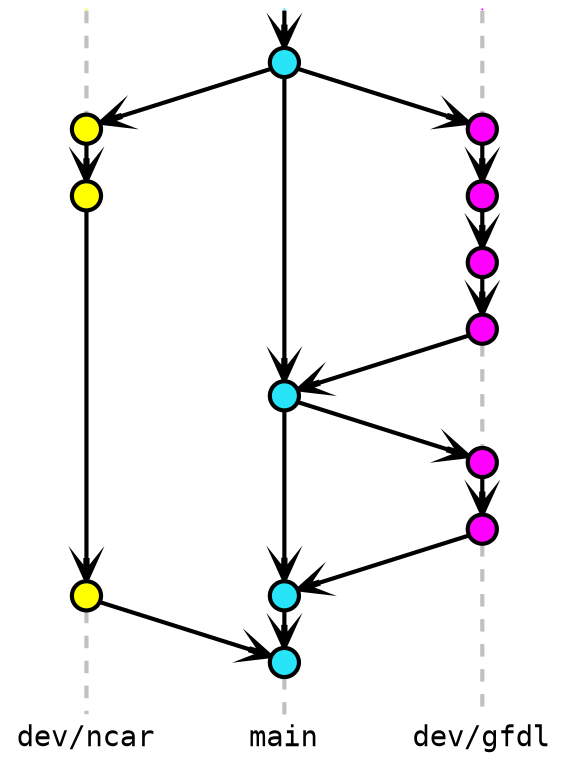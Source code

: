 digraph git_no_ff {
    rankdir="TB"
    nodesep=0.5
    ranksep=0.25
    outputorder=edgesfirst

    // Global settings
    node [
        style=filled
        color="black"
        fontname="Inconsolata"
        fontcolor=black
    ]
    edge [
        arrowhead=vee
        color="black"
        penwidth=2
    ]

    // Branch label nodes
    node [
        fixedsize=false
        penwidth=0
        fillcolor=none
        shape=none
        width=0
        height=0
        margin="0.05"
    ]
    subgraph {
        rank=sink
        me [label="main", group="main"]
    }
    subgraph {
        rank=sink
        ge [label="dev/gfdl", group="gfdl"]
    }
    subgraph {
        rank=sink
        ne [label="dev/ncar", group="ncar"]
    }

    // Commit nodes
    node [
        width=0.2
        height=0.2
        label=""
        shape=circle
        penwidth=2
    ]

    // main branch
    node [
        group="main"
        fillcolor="#27E4F9"
    ]
    m1 -> m2 -> m3 -> m4
    subgraph {
        rank=source
        ms [label="", width=0, height=0, penwidth=0]
    }
    //ms -> m1 [color="gray", style=dashed, arrowhead=none]
    ms -> m1
    m4 -> me [color="gray", style=dashed, arrowhead=none]

    // GFDL branch
    node [
        group="gfdl"
        fillcolor="magenta"
    ]
    g1 -> g2 -> g3 -> g4
    g5 -> g6
    subgraph {
        rank=source
        gs [label="", width=0, height=0, penwidth=0]
    }
    gs -> g1 [color="gray", style=dashed, arrowhead=none]
    g4 -> g5 [color="gray", style=dashed, arrowhead=none]
    g6 -> ge [color="gray", style=dashed, arrowhead=none]

    // NCAR branch
    node [
        group="ncar"
        fillcolor="yellow"
    ]
    n1 -> n2 -> n3
    subgraph {
        rank=source
        ns [label="", width=0, height=0, penwidth=0]
    }
    ns -> n1 [color="gray", style=dashed, arrowhead=none]
    n3 -> ne [color="gray", style=dashed, arrowhead=none]

    // Branch interactions
    m1 -> g1;
    m1 -> n1;
    g4 -> m2;
    m2 -> g5;
    g6 -> m3;
    n3 -> m4;
}
